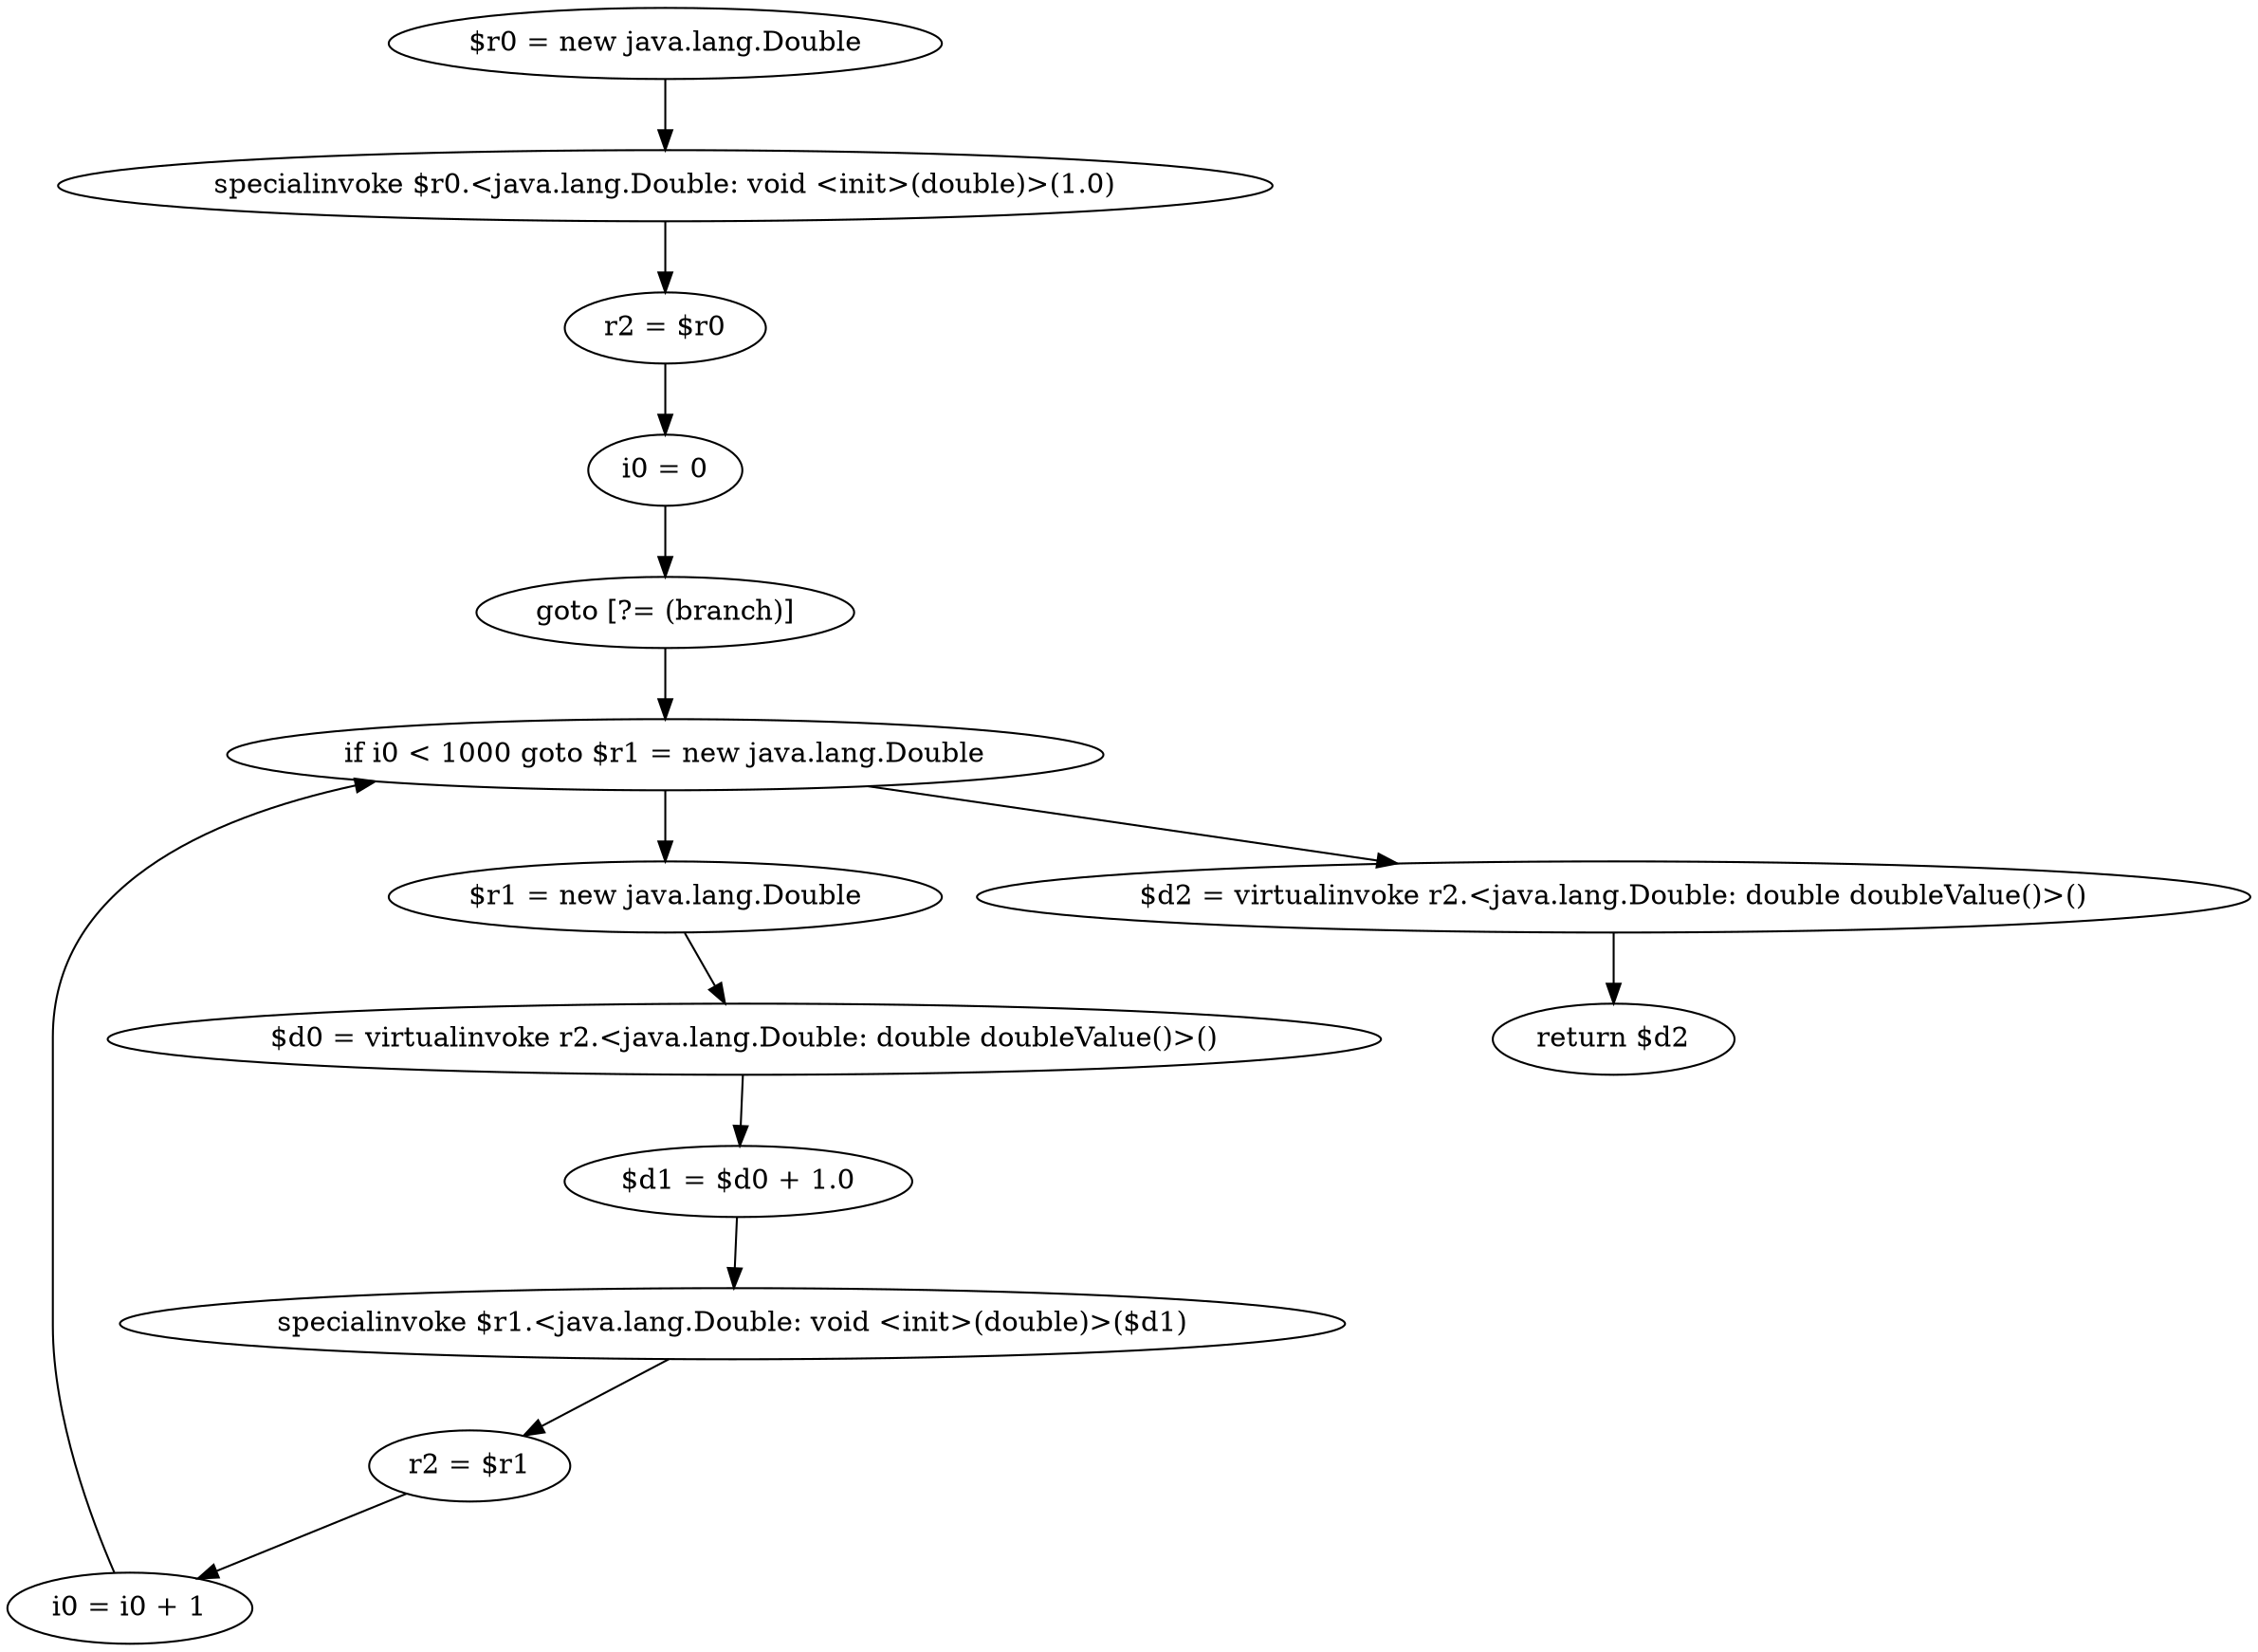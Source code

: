digraph "unitGraph" {
    "$r0 = new java.lang.Double"
    "specialinvoke $r0.<java.lang.Double: void <init>(double)>(1.0)"
    "r2 = $r0"
    "i0 = 0"
    "goto [?= (branch)]"
    "$r1 = new java.lang.Double"
    "$d0 = virtualinvoke r2.<java.lang.Double: double doubleValue()>()"
    "$d1 = $d0 + 1.0"
    "specialinvoke $r1.<java.lang.Double: void <init>(double)>($d1)"
    "r2 = $r1"
    "i0 = i0 + 1"
    "if i0 < 1000 goto $r1 = new java.lang.Double"
    "$d2 = virtualinvoke r2.<java.lang.Double: double doubleValue()>()"
    "return $d2"
    "$r0 = new java.lang.Double"->"specialinvoke $r0.<java.lang.Double: void <init>(double)>(1.0)";
    "specialinvoke $r0.<java.lang.Double: void <init>(double)>(1.0)"->"r2 = $r0";
    "r2 = $r0"->"i0 = 0";
    "i0 = 0"->"goto [?= (branch)]";
    "goto [?= (branch)]"->"if i0 < 1000 goto $r1 = new java.lang.Double";
    "$r1 = new java.lang.Double"->"$d0 = virtualinvoke r2.<java.lang.Double: double doubleValue()>()";
    "$d0 = virtualinvoke r2.<java.lang.Double: double doubleValue()>()"->"$d1 = $d0 + 1.0";
    "$d1 = $d0 + 1.0"->"specialinvoke $r1.<java.lang.Double: void <init>(double)>($d1)";
    "specialinvoke $r1.<java.lang.Double: void <init>(double)>($d1)"->"r2 = $r1";
    "r2 = $r1"->"i0 = i0 + 1";
    "i0 = i0 + 1"->"if i0 < 1000 goto $r1 = new java.lang.Double";
    "if i0 < 1000 goto $r1 = new java.lang.Double"->"$d2 = virtualinvoke r2.<java.lang.Double: double doubleValue()>()";
    "if i0 < 1000 goto $r1 = new java.lang.Double"->"$r1 = new java.lang.Double";
    "$d2 = virtualinvoke r2.<java.lang.Double: double doubleValue()>()"->"return $d2";
}
